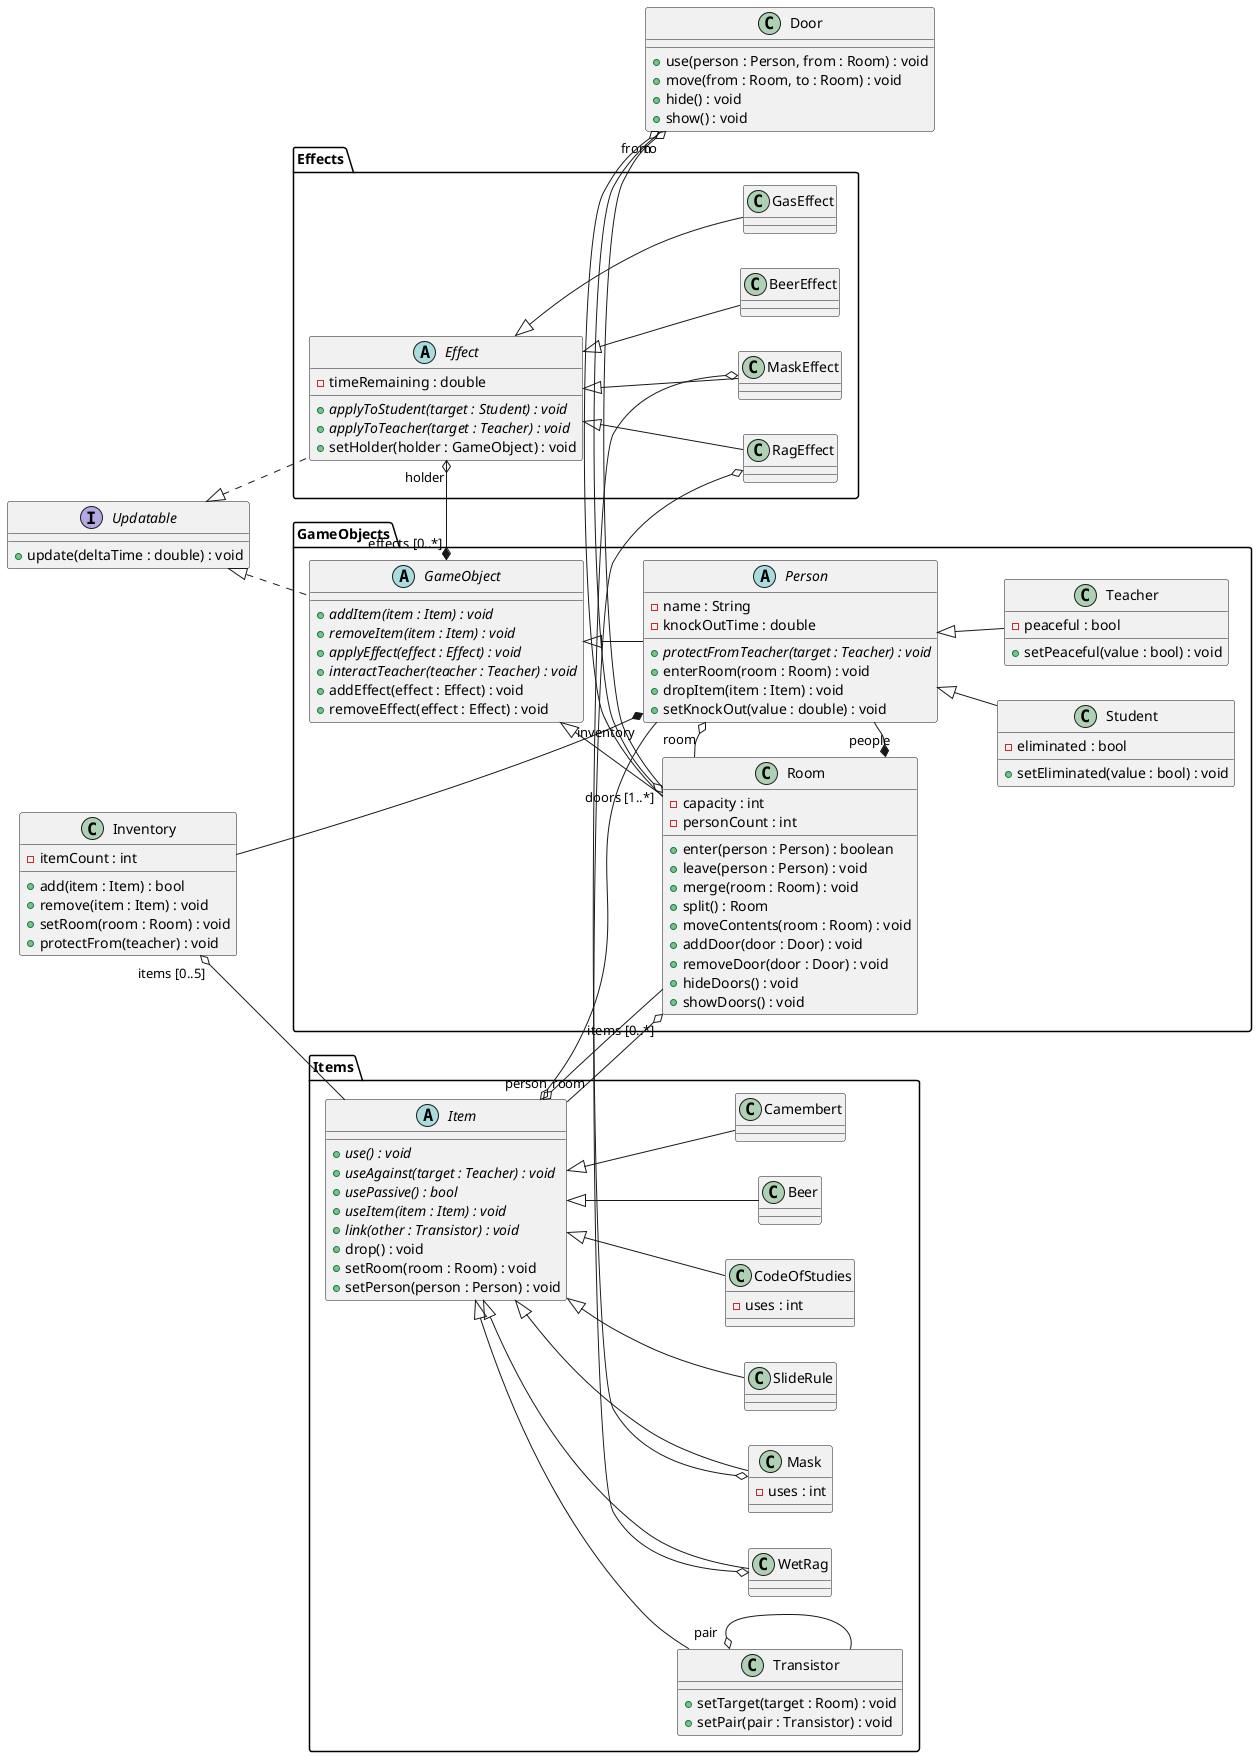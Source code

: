 @startuml effects

left to right direction

interface Updatable {
	+ update(deltaTime : double) : void
}

class Door {
	+ use(person : Person, from : Room) : void
	+ move(from : Room, to : Room) : void
	+ hide() : void
	+ show() : void
}

class Inventory {
	- itemCount : int
	+ add(item : Item) : bool
	+ remove(item : Item) : void
	+ setRoom(room : Room) : void
	+ protectFrom(teacher) : void
}

package Items {
	abstract Item {
		+ {abstract} use() : void
		+ {abstract} useAgainst(target : Teacher) : void
		+ {abstract} usePassive() : bool
		+ {abstract} useItem(item : Item) : void
		+ {abstract} link(other : Transistor) : void
		+ drop() : void
		+ setRoom(room : Room) : void
		+ setPerson(person : Person) : void	
	}
	
	class SlideRule
	
	class Transistor {
		+ setTarget(target : Room) : void
		+ setPair(pair : Transistor) : void
	}
	
	class CodeOfStudies {
		- uses : int
	}
	
	class Beer 
	
	class WetRag 
	
	class Mask {
		- uses : int
	}

	class Camembert

	together {
		Item <|-- SlideRule
		Item <|-- Transistor
		Item <|-- CodeOfStudies
		Item <|-- Beer
		Item <|-- WetRag
		Item <|-- Mask
		Item <|-- Camembert
	}

	Transistor "pair" o- Transistor
}

package Effects {
	abstract Effect {
		- timeRemaining : double
		+ {abstract} applyToStudent(target : Student) : void
		+ {abstract} applyToTeacher(target : Teacher) : void
		+ setHolder(holder : GameObject) : void
	}

	class BeerEffect
	class RagEffect
	class GasEffect
	class MaskEffect

	together {
		Effect <|-- BeerEffect
		Effect <|-- RagEffect
		Effect <|-- GasEffect
		Effect <|-- MaskEffect
	}
	
	Updatable <|.- Effect
}

package GameObjects {
	abstract GameObject {
		+ {abstract} addItem(item : Item) : void
		+ {abstract} removeItem(item : Item) : void
		+ {abstract} applyEffect(effect : Effect) : void
		+ {abstract} interactTeacher(teacher : Teacher) : void
		+ addEffect(effect : Effect) : void
		+ removeEffect(effect : Effect) : void
	}

	abstract Person {
		- name : String
		- knockOutTime : double
		+ {abstract} protectFromTeacher(target : Teacher) : void
		+ enterRoom(room : Room) : void
		+ dropItem(item : Item) : void
		+ setKnockOut(value : double) : void
	}

	class Student {
		- eliminated : bool
		+ setEliminated(value : bool) : void
	}
	class Teacher {
		- peaceful : bool
		+ setPeaceful(value : bool) : void
	}

	class Room {
		- capacity : int
		- personCount : int
		+ enter(person : Person) : boolean
		+ leave(person : Person) : void
		+ merge(room : Room) : void
		+ split() : Room
		+ moveContents(room : Room) : void
		+ addDoor(door : Door) : void
		+ removeDoor(door : Door) : void 
		+ hideDoors() : void
		+ showDoors() : void
	}
	
	Updatable <|.- GameObject
	GameObject <|-- Person
	GameObject <|-- Room
	Person <|-- Teacher
	Person <|-- Student

	Room "people" *- Person
	Person "room" o- Room
	Room "doors [1..*]" o- Door
	Person "inventory" *- Inventory
	GameObject "effects [0..*]" *-- Effect
	Room "items [0..*]" o-- Item
}

Door "from" o- Room
Door "to" o- Room
Inventory "items [0..5]" o-- Item
Item "room" o-- Room
Item "person" o-- Person
Effect "holder" o-- GameObject

WetRag o-o RagEffect
Mask o-o MaskEffect
@enduml